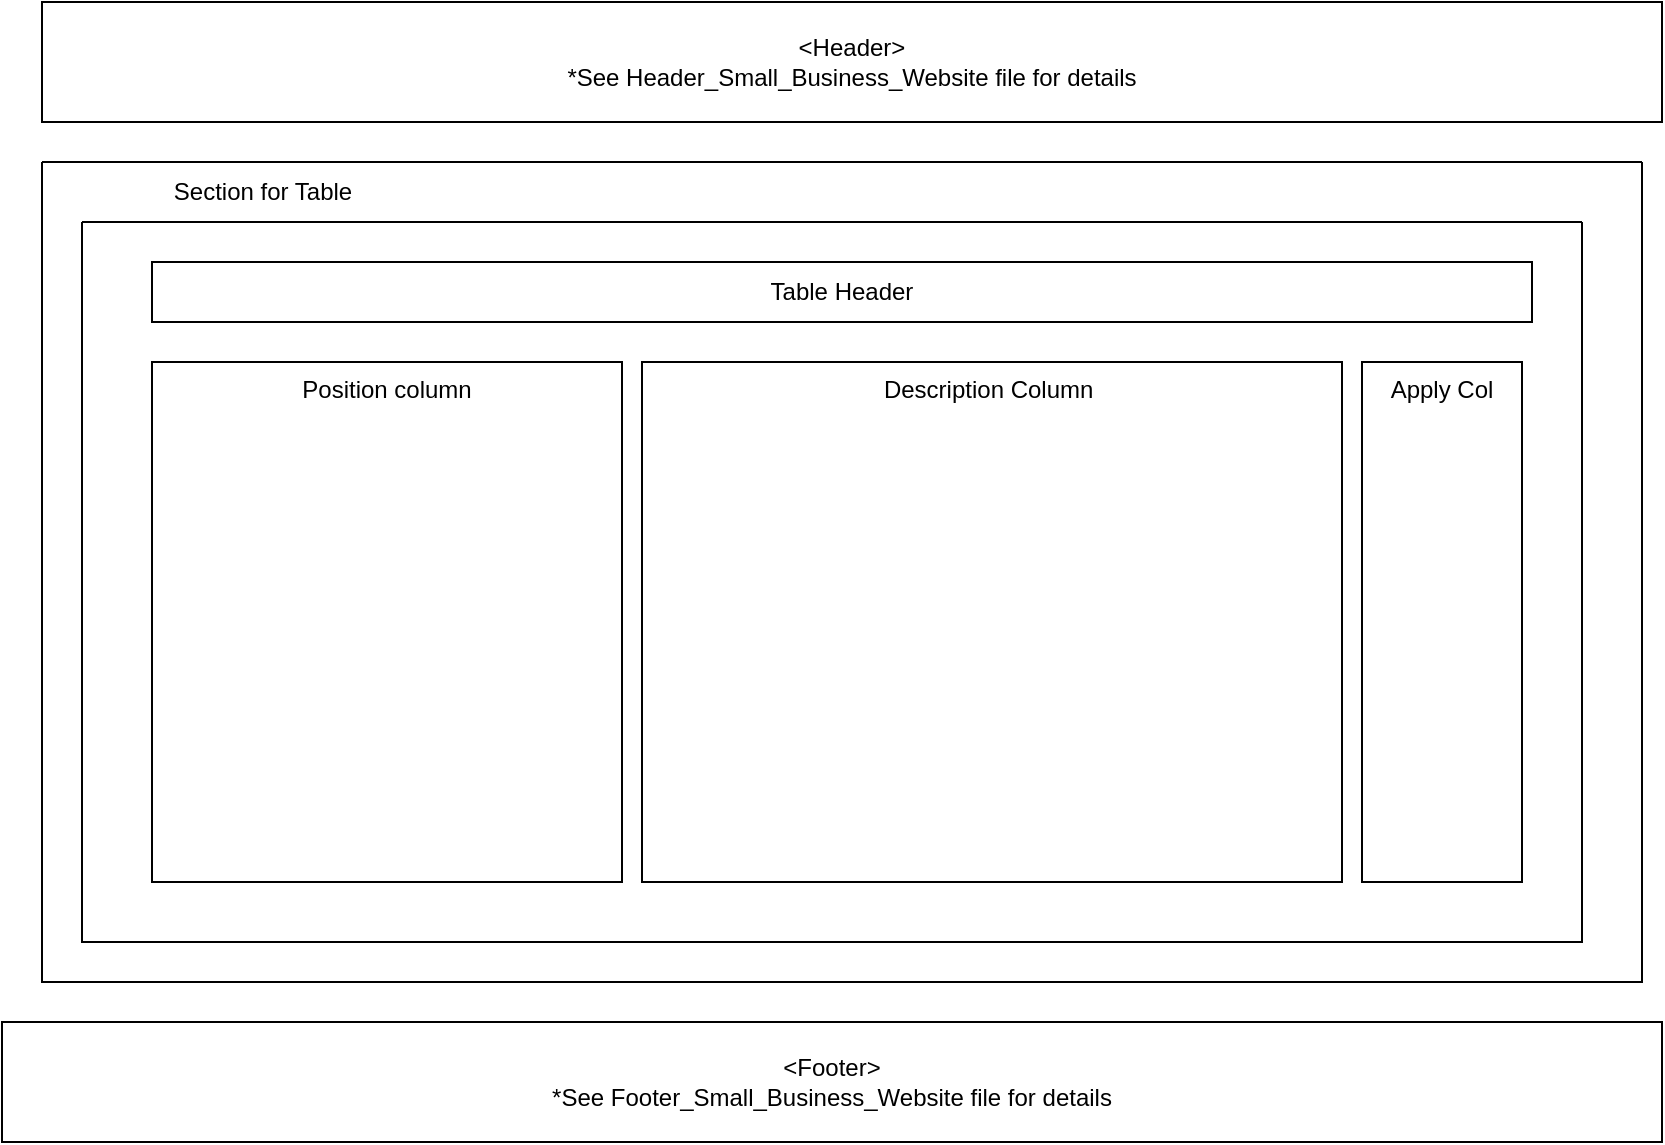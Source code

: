 <mxfile version="21.5.2" type="device">
  <diagram name="Page-1" id="2dhbECLWRLH1tQE8GDnK">
    <mxGraphModel dx="1114" dy="616" grid="1" gridSize="10" guides="1" tooltips="1" connect="1" arrows="1" fold="1" page="1" pageScale="1" pageWidth="850" pageHeight="1100" math="0" shadow="0">
      <root>
        <mxCell id="0" />
        <mxCell id="1" parent="0" />
        <mxCell id="OzQIe0mRv0SgeH8xm8h0-1" value="&amp;lt;Header&amp;gt;&lt;br&gt;*See Header_Small_Business_Website file for details" style="rounded=0;whiteSpace=wrap;html=1;" vertex="1" parent="1">
          <mxGeometry x="30" y="10" width="810" height="60" as="geometry" />
        </mxCell>
        <mxCell id="OzQIe0mRv0SgeH8xm8h0-2" value="&amp;lt;Footer&amp;gt;&lt;br&gt;*See Footer_Small_Business_Website file for details" style="rounded=0;whiteSpace=wrap;html=1;" vertex="1" parent="1">
          <mxGeometry x="10" y="520" width="830" height="60" as="geometry" />
        </mxCell>
        <mxCell id="OzQIe0mRv0SgeH8xm8h0-3" value="" style="swimlane;startSize=0;" vertex="1" parent="1">
          <mxGeometry x="30" y="90" width="800" height="410" as="geometry" />
        </mxCell>
        <mxCell id="OzQIe0mRv0SgeH8xm8h0-4" value="Section for Table" style="text;html=1;align=center;verticalAlign=middle;resizable=0;points=[];autosize=1;strokeColor=none;fillColor=none;" vertex="1" parent="OzQIe0mRv0SgeH8xm8h0-3">
          <mxGeometry x="55" width="110" height="30" as="geometry" />
        </mxCell>
        <mxCell id="OzQIe0mRv0SgeH8xm8h0-5" value="" style="swimlane;startSize=0;" vertex="1" parent="OzQIe0mRv0SgeH8xm8h0-3">
          <mxGeometry x="20" y="30" width="750" height="360" as="geometry" />
        </mxCell>
        <mxCell id="OzQIe0mRv0SgeH8xm8h0-23" value="Table Header" style="rounded=0;whiteSpace=wrap;html=1;" vertex="1" parent="OzQIe0mRv0SgeH8xm8h0-5">
          <mxGeometry x="35" y="20" width="690" height="30" as="geometry" />
        </mxCell>
        <mxCell id="OzQIe0mRv0SgeH8xm8h0-25" value="Position column" style="rounded=0;whiteSpace=wrap;html=1;verticalAlign=top;" vertex="1" parent="OzQIe0mRv0SgeH8xm8h0-5">
          <mxGeometry x="35" y="70" width="235" height="260" as="geometry" />
        </mxCell>
        <mxCell id="OzQIe0mRv0SgeH8xm8h0-27" value="Apply Col" style="rounded=0;whiteSpace=wrap;html=1;verticalAlign=top;" vertex="1" parent="OzQIe0mRv0SgeH8xm8h0-5">
          <mxGeometry x="640" y="70" width="80" height="260" as="geometry" />
        </mxCell>
        <mxCell id="OzQIe0mRv0SgeH8xm8h0-26" value="Description Column&amp;nbsp;" style="rounded=0;whiteSpace=wrap;html=1;verticalAlign=top;align=center;" vertex="1" parent="1">
          <mxGeometry x="330" y="190" width="350" height="260" as="geometry" />
        </mxCell>
      </root>
    </mxGraphModel>
  </diagram>
</mxfile>
